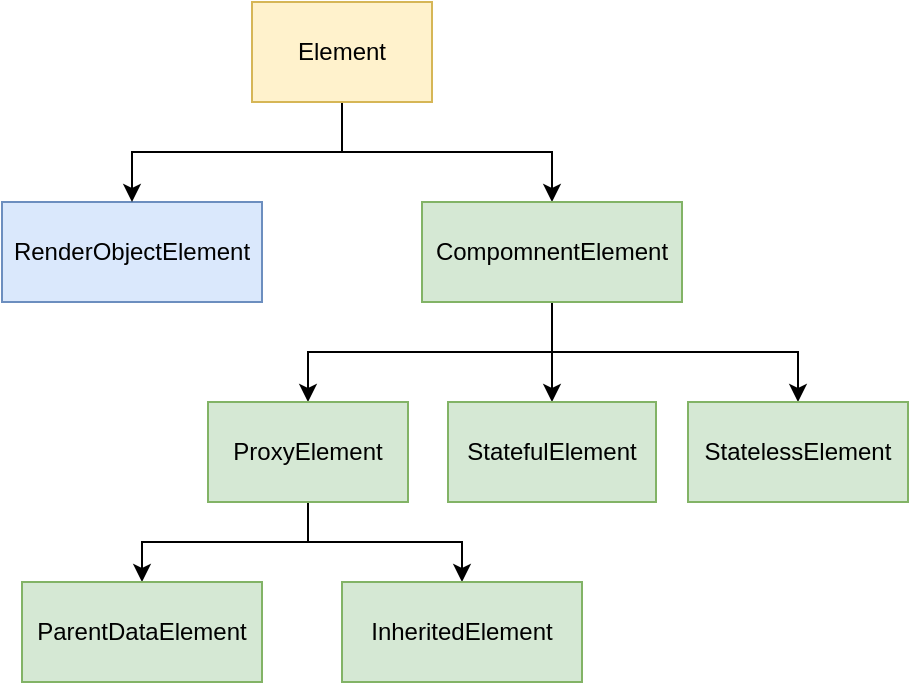 <mxfile version="13.6.9" type="github">
  <diagram id="DA3Gbq43gguFG6_EfszV" name="Page-1">
    <mxGraphModel dx="782" dy="437" grid="1" gridSize="10" guides="1" tooltips="1" connect="1" arrows="1" fold="1" page="1" pageScale="1" pageWidth="827" pageHeight="1169" math="0" shadow="0">
      <root>
        <mxCell id="0" />
        <mxCell id="1" parent="0" />
        <mxCell id="VENuk2hhmzvia7-ZxIIn-3" value="RenderObjectElement" style="rounded=0;whiteSpace=wrap;html=1;fillColor=#dae8fc;strokeColor=#6c8ebf;" vertex="1" parent="1">
          <mxGeometry x="190" y="140" width="130" height="50" as="geometry" />
        </mxCell>
        <mxCell id="VENuk2hhmzvia7-ZxIIn-11" style="edgeStyle=orthogonalEdgeStyle;rounded=0;orthogonalLoop=1;jettySize=auto;html=1;exitX=0.5;exitY=1;exitDx=0;exitDy=0;entryX=0.5;entryY=0;entryDx=0;entryDy=0;" edge="1" parent="1" source="VENuk2hhmzvia7-ZxIIn-4" target="VENuk2hhmzvia7-ZxIIn-3">
          <mxGeometry relative="1" as="geometry" />
        </mxCell>
        <mxCell id="VENuk2hhmzvia7-ZxIIn-12" style="edgeStyle=orthogonalEdgeStyle;rounded=0;orthogonalLoop=1;jettySize=auto;html=1;exitX=0.5;exitY=1;exitDx=0;exitDy=0;" edge="1" parent="1" source="VENuk2hhmzvia7-ZxIIn-4" target="VENuk2hhmzvia7-ZxIIn-5">
          <mxGeometry relative="1" as="geometry" />
        </mxCell>
        <mxCell id="VENuk2hhmzvia7-ZxIIn-4" value="Element" style="rounded=0;whiteSpace=wrap;html=1;fillColor=#fff2cc;strokeColor=#d6b656;" vertex="1" parent="1">
          <mxGeometry x="315" y="40" width="90" height="50" as="geometry" />
        </mxCell>
        <mxCell id="VENuk2hhmzvia7-ZxIIn-13" style="edgeStyle=orthogonalEdgeStyle;rounded=0;orthogonalLoop=1;jettySize=auto;html=1;exitX=0.5;exitY=1;exitDx=0;exitDy=0;entryX=0.5;entryY=0;entryDx=0;entryDy=0;" edge="1" parent="1" source="VENuk2hhmzvia7-ZxIIn-5" target="VENuk2hhmzvia7-ZxIIn-6">
          <mxGeometry relative="1" as="geometry" />
        </mxCell>
        <mxCell id="VENuk2hhmzvia7-ZxIIn-14" style="edgeStyle=orthogonalEdgeStyle;rounded=0;orthogonalLoop=1;jettySize=auto;html=1;exitX=0.5;exitY=1;exitDx=0;exitDy=0;entryX=0.5;entryY=0;entryDx=0;entryDy=0;" edge="1" parent="1" source="VENuk2hhmzvia7-ZxIIn-5" target="VENuk2hhmzvia7-ZxIIn-7">
          <mxGeometry relative="1" as="geometry" />
        </mxCell>
        <mxCell id="VENuk2hhmzvia7-ZxIIn-15" style="edgeStyle=orthogonalEdgeStyle;rounded=0;orthogonalLoop=1;jettySize=auto;html=1;exitX=0.5;exitY=1;exitDx=0;exitDy=0;entryX=0.5;entryY=0;entryDx=0;entryDy=0;" edge="1" parent="1" source="VENuk2hhmzvia7-ZxIIn-5" target="VENuk2hhmzvia7-ZxIIn-8">
          <mxGeometry relative="1" as="geometry" />
        </mxCell>
        <mxCell id="VENuk2hhmzvia7-ZxIIn-5" value="CompomnentElement" style="rounded=0;whiteSpace=wrap;html=1;fillColor=#d5e8d4;strokeColor=#82b366;" vertex="1" parent="1">
          <mxGeometry x="400" y="140" width="130" height="50" as="geometry" />
        </mxCell>
        <mxCell id="VENuk2hhmzvia7-ZxIIn-16" style="edgeStyle=orthogonalEdgeStyle;rounded=0;orthogonalLoop=1;jettySize=auto;html=1;exitX=0.5;exitY=1;exitDx=0;exitDy=0;" edge="1" parent="1" source="VENuk2hhmzvia7-ZxIIn-6" target="VENuk2hhmzvia7-ZxIIn-9">
          <mxGeometry relative="1" as="geometry" />
        </mxCell>
        <mxCell id="VENuk2hhmzvia7-ZxIIn-17" style="edgeStyle=orthogonalEdgeStyle;rounded=0;orthogonalLoop=1;jettySize=auto;html=1;exitX=0.5;exitY=1;exitDx=0;exitDy=0;" edge="1" parent="1" source="VENuk2hhmzvia7-ZxIIn-6" target="VENuk2hhmzvia7-ZxIIn-10">
          <mxGeometry relative="1" as="geometry" />
        </mxCell>
        <mxCell id="VENuk2hhmzvia7-ZxIIn-6" value="ProxyElement" style="rounded=0;whiteSpace=wrap;html=1;fillColor=#d5e8d4;strokeColor=#82b366;" vertex="1" parent="1">
          <mxGeometry x="293" y="240" width="100" height="50" as="geometry" />
        </mxCell>
        <mxCell id="VENuk2hhmzvia7-ZxIIn-7" value="StatefulElement" style="rounded=0;whiteSpace=wrap;html=1;fillColor=#d5e8d4;strokeColor=#82b366;" vertex="1" parent="1">
          <mxGeometry x="413" y="240" width="104" height="50" as="geometry" />
        </mxCell>
        <mxCell id="VENuk2hhmzvia7-ZxIIn-8" value="StatelessElement" style="rounded=0;whiteSpace=wrap;html=1;fillColor=#d5e8d4;strokeColor=#82b366;" vertex="1" parent="1">
          <mxGeometry x="533" y="240" width="110" height="50" as="geometry" />
        </mxCell>
        <mxCell id="VENuk2hhmzvia7-ZxIIn-9" value="ParentDataElement" style="rounded=0;whiteSpace=wrap;html=1;fillColor=#d5e8d4;strokeColor=#82b366;" vertex="1" parent="1">
          <mxGeometry x="200" y="330" width="120" height="50" as="geometry" />
        </mxCell>
        <mxCell id="VENuk2hhmzvia7-ZxIIn-10" value="InheritedElement" style="rounded=0;whiteSpace=wrap;html=1;fillColor=#d5e8d4;strokeColor=#82b366;" vertex="1" parent="1">
          <mxGeometry x="360" y="330" width="120" height="50" as="geometry" />
        </mxCell>
      </root>
    </mxGraphModel>
  </diagram>
</mxfile>
